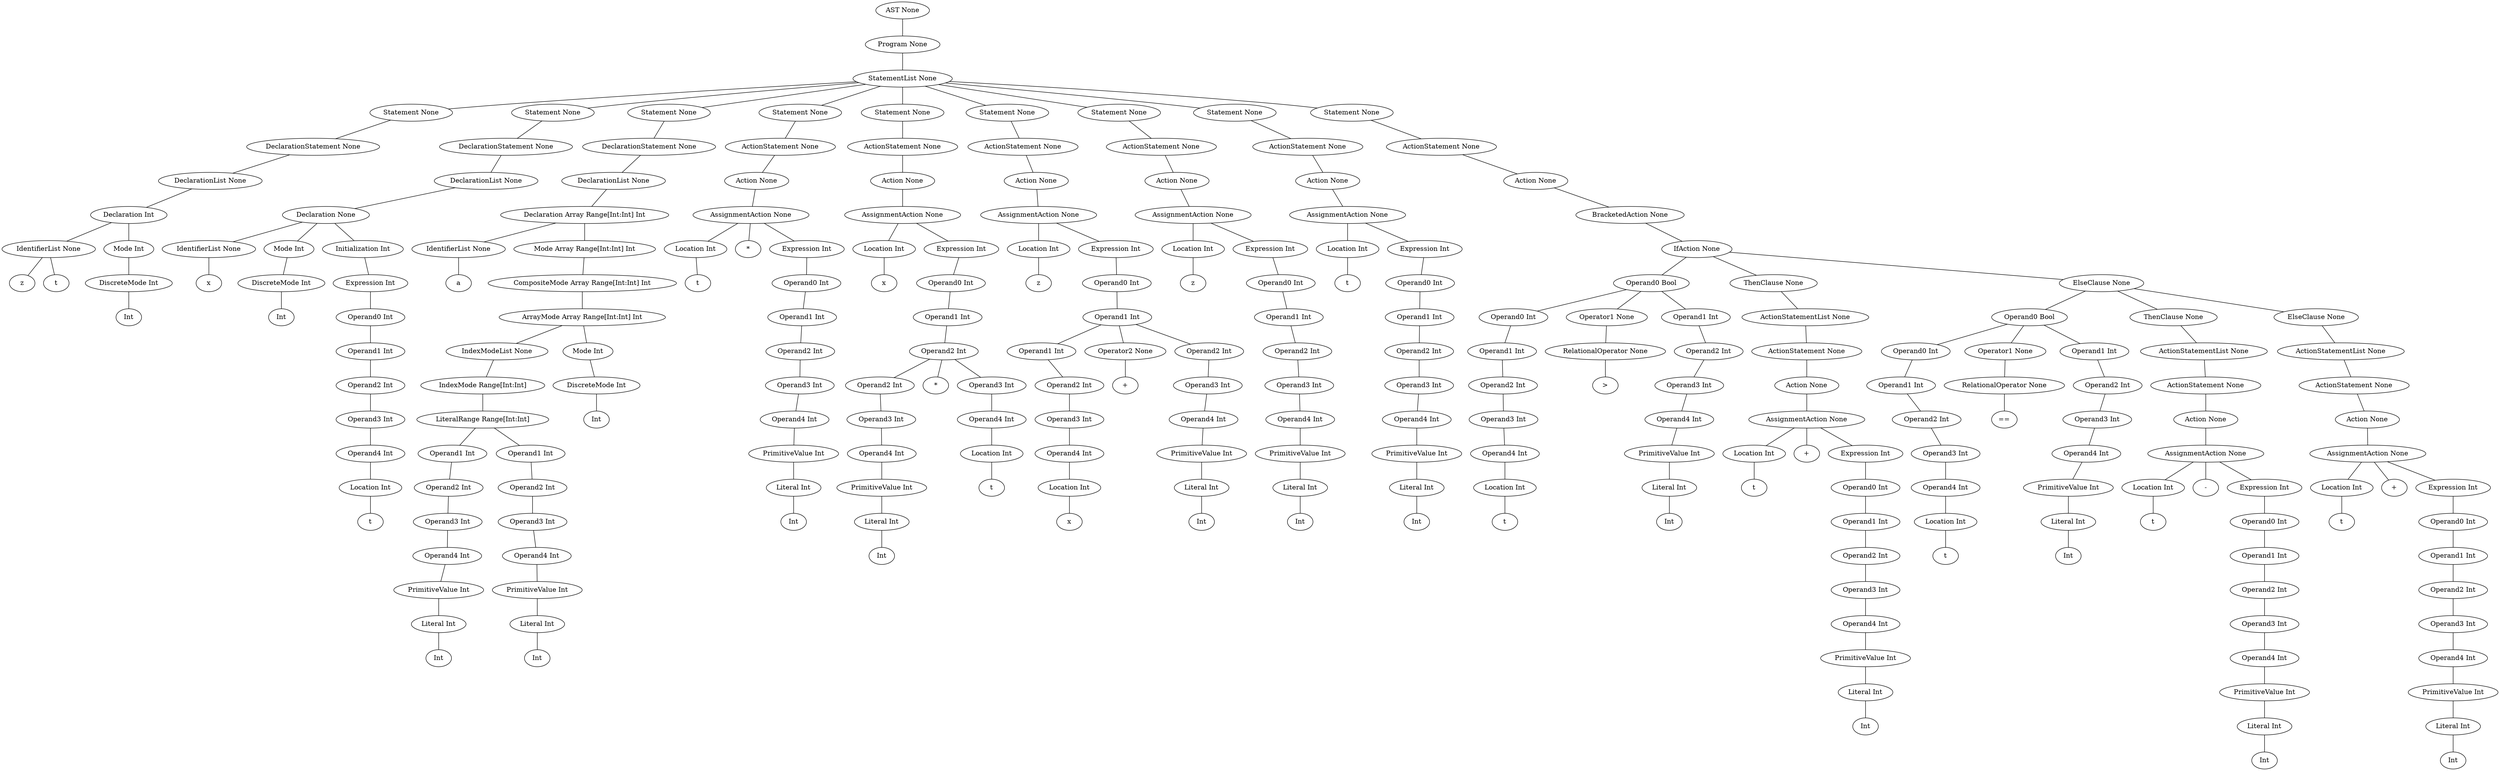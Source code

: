 graph G {
50605304 [label="AST None"];
50605416 [label="AST None"];
50605304 -- 50605416;
50605416 [label="Program None"];
50618208 [label="Program None"];
50605416 -- 50618208;
50618208 [label="StatementList None"];
46065144 [label="StatementList None"];
50618208 -- 46065144;
46065144 [label="Statement None"];
46064808 [label="Statement None"];
46065144 -- 46064808;
46064808 [label="DeclarationStatement None"];
46065424 [label="DeclarationStatement None"];
46064808 -- 46065424;
46065424 [label="DeclarationList None"];
46375712 [label="DeclarationList None"];
46065424 -- 46375712;
46375712 [label="Declaration Int"];
46375600 [label="Declaration Int"];
46375712 -- 46375600;
46375600 [label="IdentifierList None"];
11735591854130600333 [label=z];
46375600 -- 11735591854130600333;
10242168774750438866 [label=t];
46375600 -- 10242168774750438866;
46063800 [label="Declaration Int"];
46375712 -- 46063800;
46063800 [label="Mode Int"];
46064864 [label="Mode Int"];
46063800 -- 46064864;
46064864 [label="DiscreteMode Int"];
9379799993446192554 [label=Int];
46064864 -- 9379799993446192554;
46375936 [label="StatementList None"];
50618208 -- 46375936;
46375936 [label="Statement None"];
46376888 [label="Statement None"];
46375936 -- 46376888;
46376888 [label="DeclarationStatement None"];
46375992 [label="DeclarationStatement None"];
46376888 -- 46375992;
46375992 [label="DeclarationList None"];
46376216 [label="DeclarationList None"];
46375992 -- 46376216;
46376216 [label="Declaration None"];
46375824 [label="Declaration None"];
46376216 -- 46375824;
46375824 [label="IdentifierList None"];
9412875954517767125 [label=x];
46375824 -- 9412875954517767125;
46376048 [label="Declaration None"];
46376216 -- 46376048;
46376048 [label="Mode Int"];
46375656 [label="Mode Int"];
46376048 -- 46375656;
46375656 [label="DiscreteMode Int"];
11428351334567685164 [label=Int];
46375656 -- 11428351334567685164;
46376720 [label="Declaration None"];
46376216 -- 46376720;
46376720 [label="Initialization Int"];
46376664 [label="Initialization Int"];
46376720 -- 46376664;
46376664 [label="Expression Int"];
46376608 [label="Expression Int"];
46376664 -- 46376608;
46376608 [label="Operand0 Int"];
46376552 [label="Operand0 Int"];
46376608 -- 46376552;
46376552 [label="Operand1 Int"];
46376496 [label="Operand1 Int"];
46376552 -- 46376496;
46376496 [label="Operand2 Int"];
46376328 [label="Operand2 Int"];
46376496 -- 46376328;
46376328 [label="Operand3 Int"];
46376384 [label="Operand3 Int"];
46376328 -- 46376384;
46376384 [label="Operand4 Int"];
46376104 [label="Operand4 Int"];
46376384 -- 46376104;
46376104 [label="Location Int"];
9933204655537349220 [label=t];
46376104 -- 9933204655537349220;
46376944 [label="StatementList None"];
50618208 -- 46376944;
46376944 [label="Statement None"];
46377000 [label="Statement None"];
46376944 -- 46377000;
46377000 [label="DeclarationStatement None"];
46065256 [label="DeclarationStatement None"];
46377000 -- 46065256;
46065256 [label="DeclarationList None"];
46378512 [label="DeclarationList None"];
46065256 -- 46378512;
46378512 [label="Declaration Array Range[Int:Int] Int"];
46065312 [label="Declaration Array Range[Int:Int] Int"];
46378512 -- 46065312;
46065312 [label="IdentifierList None"];
11059111017488315456 [label=a];
46065312 -- 11059111017488315456;
46378456 [label="Declaration Array Range[Int:Int] Int"];
46378512 -- 46378456;
46378456 [label="Mode Array Range[Int:Int] Int"];
46377056 [label="Mode Array Range[Int:Int] Int"];
46378456 -- 46377056;
46377056 [label="CompositeMode Array Range[Int:Int] Int"];
46378064 [label="CompositeMode Array Range[Int:Int] Int"];
46377056 -- 46378064;
46378064 [label="ArrayMode Array Range[Int:Int] Int"];
46378120 [label="ArrayMode Array Range[Int:Int] Int"];
46378064 -- 46378120;
46378120 [label="IndexModeList None"];
46377560 [label="IndexModeList None"];
46378120 -- 46377560;
46377560 [label="IndexMode Range[Int:Int]"];
46378008 [label="IndexMode Range[Int:Int]"];
46377560 -- 46378008;
46378008 [label="LiteralRange Range[Int:Int]"];
46377448 [label="LiteralRange Range[Int:Int]"];
46378008 -- 46377448;
46377448 [label="Operand1 Int"];
46377392 [label="Operand1 Int"];
46377448 -- 46377392;
46377392 [label="Operand2 Int"];
46377336 [label="Operand2 Int"];
46377392 -- 46377336;
46377336 [label="Operand3 Int"];
46376440 [label="Operand3 Int"];
46377336 -- 46376440;
46376440 [label="Operand4 Int"];
46377168 [label="Operand4 Int"];
46376440 -- 46377168;
46377168 [label="PrimitiveValue Int"];
46376776 [label="PrimitiveValue Int"];
46377168 -- 46376776;
46376776 [label="Literal Int"];
9324462978964719813 [label=Int];
46376776 -- 9324462978964719813;
46377952 [label="LiteralRange Range[Int:Int]"];
46378008 -- 46377952;
46377952 [label="Operand1 Int"];
46377896 [label="Operand1 Int"];
46377952 -- 46377896;
46377896 [label="Operand2 Int"];
46377840 [label="Operand2 Int"];
46377896 -- 46377840;
46377840 [label="Operand3 Int"];
46377616 [label="Operand3 Int"];
46377840 -- 46377616;
46377616 [label="Operand4 Int"];
46377672 [label="Operand4 Int"];
46377616 -- 46377672;
46377672 [label="PrimitiveValue Int"];
46377504 [label="PrimitiveValue Int"];
46377672 -- 46377504;
46377504 [label="Literal Int"];
12599436474949338828 [label=Int];
46377504 -- 12599436474949338828;
46378232 [label="ArrayMode Array Range[Int:Int] Int"];
46378064 -- 46378232;
46378232 [label="Mode Int"];
46378176 [label="Mode Int"];
46378232 -- 46378176;
46378176 [label="DiscreteMode Int"];
12886809513854657369 [label=Int];
46378176 -- 12886809513854657369;
46378680 [label="StatementList None"];
50618208 -- 46378680;
46378680 [label="Statement None"];
46377728 [label="Statement None"];
46378680 -- 46377728;
46377728 [label="ActionStatement None"];
46377280 [label="ActionStatement None"];
46377728 -- 46377280;
46377280 [label="Action None"];
50602056 [label="Action None"];
46377280 -- 50602056;
50602056 [label="AssignmentAction None"];
46375880 [label="AssignmentAction None"];
50602056 -- 46375880;
46375880 [label="Location Int"];
9261915887234240655 [label=t];
46375880 -- 9261915887234240655;
9455461462936282651 [label="*"];
50602056 -- 9455461462936282651;
46378960 [label="AssignmentAction None"];
50602056 -- 46378960;
46378960 [label="Expression Int"];
46378904 [label="Expression Int"];
46378960 -- 46378904;
46378904 [label="Operand0 Int"];
46378848 [label="Operand0 Int"];
46378904 -- 46378848;
46378848 [label="Operand1 Int"];
46378792 [label="Operand1 Int"];
46378848 -- 46378792;
46378792 [label="Operand2 Int"];
46378736 [label="Operand2 Int"];
46378792 -- 46378736;
46378736 [label="Operand3 Int"];
46376272 [label="Operand3 Int"];
46378736 -- 46376272;
46376272 [label="Operand4 Int"];
46378568 [label="Operand4 Int"];
46376272 -- 46378568;
46378568 [label="PrimitiveValue Int"];
46378400 [label="PrimitiveValue Int"];
46378568 -- 46378400;
46378400 [label="Literal Int"];
9421427050556460067 [label=Int];
46378400 -- 9421427050556460067;
50603176 [label="StatementList None"];
50618208 -- 50603176;
50603176 [label="Statement None"];
50603120 [label="Statement None"];
50603176 -- 50603120;
50603120 [label="ActionStatement None"];
50602280 [label="ActionStatement None"];
50603120 -- 50602280;
50602280 [label="Action None"];
50602448 [label="Action None"];
50602280 -- 50602448;
50602448 [label="AssignmentAction None"];
46376832 [label="AssignmentAction None"];
50602448 -- 46376832;
46376832 [label="Location Int"];
12986220356858314230 [label=x];
46376832 -- 12986220356858314230;
50603064 [label="AssignmentAction None"];
50602448 -- 50603064;
50603064 [label="Expression Int"];
50603008 [label="Expression Int"];
50603064 -- 50603008;
50603008 [label="Operand0 Int"];
50602672 [label="Operand0 Int"];
50603008 -- 50602672;
50602672 [label="Operand1 Int"];
50602896 [label="Operand1 Int"];
50602672 -- 50602896;
50602896 [label="Operand2 Int"];
50602560 [label="Operand2 Int"];
50602896 -- 50602560;
50602560 [label="Operand2 Int"];
50602504 [label="Operand2 Int"];
50602560 -- 50602504;
50602504 [label="Operand3 Int"];
46377112 [label="Operand3 Int"];
50602504 -- 46377112;
46377112 [label="Operand4 Int"];
50602168 [label="Operand4 Int"];
46377112 -- 50602168;
50602168 [label="PrimitiveValue Int"];
50602112 [label="PrimitiveValue Int"];
50602168 -- 50602112;
50602112 [label="Literal Int"];
13712201521838911948 [label=Int];
50602112 -- 13712201521838911948;
13745355715984006091 [label="*"];
50602896 -- 13745355715984006091;
50602728 [label="Operand2 Int"];
50602896 -- 50602728;
50602728 [label="Operand3 Int"];
50602784 [label="Operand3 Int"];
50602728 -- 50602784;
50602784 [label="Operand4 Int"];
50602616 [label="Operand4 Int"];
50602784 -- 50602616;
50602616 [label="Location Int"];
10424135975735923552 [label=t];
50602616 -- 10424135975735923552;
50604296 [label="StatementList None"];
50618208 -- 50604296;
50604296 [label="Statement None"];
50604128 [label="Statement None"];
50604296 -- 50604128;
50604128 [label="ActionStatement None"];
50603288 [label="ActionStatement None"];
50604128 -- 50603288;
50603288 [label="Action None"];
50604240 [label="Action None"];
50603288 -- 50604240;
50604240 [label="AssignmentAction None"];
46378288 [label="AssignmentAction None"];
50604240 -- 46378288;
46378288 [label="Location Int"];
9630612582737665741 [label=z];
46378288 -- 9630612582737665741;
50604184 [label="AssignmentAction None"];
50604240 -- 50604184;
50604184 [label="Expression Int"];
50603624 [label="Expression Int"];
50604184 -- 50603624;
50603624 [label="Operand0 Int"];
50604072 [label="Operand0 Int"];
50603624 -- 50604072;
50604072 [label="Operand1 Int"];
50603512 [label="Operand1 Int"];
50604072 -- 50603512;
50603512 [label="Operand1 Int"];
50603456 [label="Operand1 Int"];
50603512 -- 50603456;
50603456 [label="Operand2 Int"];
50602224 [label="Operand2 Int"];
50603456 -- 50602224;
50602224 [label="Operand3 Int"];
50602952 [label="Operand3 Int"];
50602224 -- 50602952;
50602952 [label="Operand4 Int"];
50603232 [label="Operand4 Int"];
50602952 -- 50603232;
50603232 [label="Location Int"];
11881186396700041150 [label=x];
50603232 -- 11881186396700041150;
50603568 [label="Operand1 Int"];
50604072 -- 50603568;
50603568 [label="Operator2 None"];
12840559203840091682 [label="+"];
50603568 -- 12840559203840091682;
50604016 [label="Operand1 Int"];
50604072 -- 50604016;
50604016 [label="Operand2 Int"];
50603960 [label="Operand2 Int"];
50604016 -- 50603960;
50603960 [label="Operand3 Int"];
50603848 [label="Operand3 Int"];
50603960 -- 50603848;
50603848 [label="Operand4 Int"];
50603736 [label="Operand4 Int"];
50603848 -- 50603736;
50603736 [label="PrimitiveValue Int"];
50603400 [label="PrimitiveValue Int"];
50603736 -- 50603400;
50603400 [label="Literal Int"];
13826299848187515333 [label=Int];
50603400 -- 13826299848187515333;
50605080 [label="StatementList None"];
50618208 -- 50605080;
50605080 [label="Statement None"];
50605024 [label="Statement None"];
50605080 -- 50605024;
50605024 [label="ActionStatement None"];
50604408 [label="ActionStatement None"];
50605024 -- 50604408;
50604408 [label="Action None"];
50604912 [label="Action None"];
50604408 -- 50604912;
50604912 [label="AssignmentAction None"];
50602840 [label="AssignmentAction None"];
50604912 -- 50602840;
50602840 [label="Location Int"];
12504822427187087949 [label=z];
50602840 -- 12504822427187087949;
50604856 [label="AssignmentAction None"];
50604912 -- 50604856;
50604856 [label="Expression Int"];
50604800 [label="Expression Int"];
50604856 -- 50604800;
50604800 [label="Operand0 Int"];
50604744 [label="Operand0 Int"];
50604800 -- 50604744;
50604744 [label="Operand1 Int"];
50604688 [label="Operand1 Int"];
50604744 -- 50604688;
50604688 [label="Operand2 Int"];
50604632 [label="Operand2 Int"];
50604688 -- 50604632;
50604632 [label="Operand3 Int"];
50602336 [label="Operand3 Int"];
50604632 -- 50602336;
50602336 [label="Operand4 Int"];
50603680 [label="Operand4 Int"];
50602336 -- 50603680;
50603680 [label="PrimitiveValue Int"];
50604352 [label="PrimitiveValue Int"];
50603680 -- 50604352;
50604352 [label="Literal Int"];
10180543864668680121 [label=Int];
50604352 -- 10180543864668680121;
50605920 [label="StatementList None"];
50618208 -- 50605920;
50605920 [label="Statement None"];
50605864 [label="Statement None"];
50605920 -- 50605864;
50605864 [label="ActionStatement None"];
50605248 [label="ActionStatement None"];
50605864 -- 50605248;
50605248 [label="Action None"];
50605752 [label="Action None"];
50605248 -- 50605752;
50605752 [label="AssignmentAction None"];
50603904 [label="AssignmentAction None"];
50605752 -- 50603904;
50603904 [label="Location Int"];
13514504938958104476 [label=t];
50603904 -- 13514504938958104476;
50605696 [label="AssignmentAction None"];
50605752 -- 50605696;
50605696 [label="Expression Int"];
50605640 [label="Expression Int"];
50605696 -- 50605640;
50605640 [label="Operand0 Int"];
50605584 [label="Operand0 Int"];
50605640 -- 50605584;
50605584 [label="Operand1 Int"];
50605528 [label="Operand1 Int"];
50605584 -- 50605528;
50605528 [label="Operand2 Int"];
50605472 [label="Operand2 Int"];
50605528 -- 50605472;
50605472 [label="Operand3 Int"];
50603344 [label="Operand3 Int"];
50605472 -- 50603344;
50603344 [label="Operand4 Int"];
50604968 [label="Operand4 Int"];
50603344 -- 50604968;
50604968 [label="PrimitiveValue Int"];
50605136 [label="PrimitiveValue Int"];
50604968 -- 50605136;
50605136 [label="Literal Int"];
11429616645650357698 [label=Int];
50605136 -- 11429616645650357698;
50605808 [label="StatementList None"];
50618208 -- 50605808;
50605808 [label="Statement None"];
50615240 [label="Statement None"];
50605808 -- 50615240;
50615240 [label="ActionStatement None"];
50617256 [label="ActionStatement None"];
50615240 -- 50617256;
50617256 [label="Action None"];
50605976 [label="Action None"];
50617256 -- 50605976;
50605976 [label="BracketedAction None"];
50616024 [label="BracketedAction None"];
50605976 -- 50616024;
50616024 [label="IfAction None"];
50615184 [label="IfAction None"];
50616024 -- 50615184;
50615184 [label="Operand0 Bool"];
50614400 [label="Operand0 Bool"];
50615184 -- 50614400;
50614400 [label="Operand0 Int"];
50606032 [label="Operand0 Int"];
50614400 -- 50606032;
50606032 [label="Operand1 Int"];
50604464 [label="Operand1 Int"];
50606032 -- 50604464;
50604464 [label="Operand2 Int"];
50614344 [label="Operand2 Int"];
50604464 -- 50614344;
50614344 [label="Operand3 Int"];
50605192 [label="Operand3 Int"];
50614344 -- 50605192;
50605192 [label="Operand4 Int"];
50604576 [label="Operand4 Int"];
50605192 -- 50604576;
50604576 [label="Location Int"];
10114736979875369912 [label=t];
50604576 -- 10114736979875369912;
50614456 [label="Operand0 Bool"];
50615184 -- 50614456;
50614456 [label="Operator1 None"];
50614512 [label="Operator1 None"];
50614456 -- 50614512;
50614512 [label="RelationalOperator None"];
10518297073447956544 [label=">"];
50614512 -- 10518297073447956544;
50615128 [label="Operand0 Bool"];
50615184 -- 50615128;
50615128 [label="Operand1 Int"];
50615072 [label="Operand1 Int"];
50615128 -- 50615072;
50615072 [label="Operand2 Int"];
50615016 [label="Operand2 Int"];
50615072 -- 50615016;
50615016 [label="Operand3 Int"];
50614848 [label="Operand3 Int"];
50615016 -- 50614848;
50614848 [label="Operand4 Int"];
50614680 [label="Operand4 Int"];
50614848 -- 50614680;
50614680 [label="PrimitiveValue Int"];
50614624 [label="PrimitiveValue Int"];
50614680 -- 50614624;
50614624 [label="Literal Int"];
13402416471449762481 [label=Int];
50614624 -- 13402416471449762481;
50616248 [label="IfAction None"];
50616024 -- 50616248;
50616248 [label="ThenClause None"];
50616136 [label="ThenClause None"];
50616248 -- 50616136;
50616136 [label="ActionStatementList None"];
50616080 [label="ActionStatementList None"];
50616136 -- 50616080;
50616080 [label="ActionStatement None"];
50615352 [label="ActionStatement None"];
50616080 -- 50615352;
50615352 [label="Action None"];
50615968 [label="Action None"];
50615352 -- 50615968;
50615968 [label="AssignmentAction None"];
50614568 [label="AssignmentAction None"];
50615968 -- 50614568;
50614568 [label="Location Int"];
10661830180172231218 [label=t];
50614568 -- 10661830180172231218;
12264074597651877623 [label="+"];
50615968 -- 12264074597651877623;
50615912 [label="AssignmentAction None"];
50615968 -- 50615912;
50615912 [label="Expression Int"];
50615856 [label="Expression Int"];
50615912 -- 50615856;
50615856 [label="Operand0 Int"];
50615800 [label="Operand0 Int"];
50615856 -- 50615800;
50615800 [label="Operand1 Int"];
50615744 [label="Operand1 Int"];
50615800 -- 50615744;
50615744 [label="Operand2 Int"];
50615688 [label="Operand2 Int"];
50615744 -- 50615688;
50615688 [label="Operand3 Int"];
50614792 [label="Operand3 Int"];
50615688 -- 50614792;
50614792 [label="Operand4 Int"];
50615520 [label="Operand4 Int"];
50614792 -- 50615520;
50615520 [label="PrimitiveValue Int"];
50615464 [label="PrimitiveValue Int"];
50615520 -- 50615464;
50615464 [label="Literal Int"];
12790113240049547904 [label=Int];
50615464 -- 12790113240049547904;
50618040 [label="IfAction None"];
50616024 -- 50618040;
50618040 [label="ElseClause None"];
50617200 [label="ElseClause None"];
50618040 -- 50617200;
50617200 [label="Operand0 Bool"];
50616584 [label="Operand0 Bool"];
50617200 -- 50616584;
50616584 [label="Operand0 Int"];
50616192 [label="Operand0 Int"];
50616584 -- 50616192;
50616192 [label="Operand1 Int"];
50614960 [label="Operand1 Int"];
50616192 -- 50614960;
50614960 [label="Operand2 Int"];
50616360 [label="Operand2 Int"];
50614960 -- 50616360;
50616360 [label="Operand3 Int"];
50616416 [label="Operand3 Int"];
50616360 -- 50616416;
50616416 [label="Operand4 Int"];
50614904 [label="Operand4 Int"];
50616416 -- 50614904;
50614904 [label="Location Int"];
9430898462537601752 [label=t];
50614904 -- 9430898462537601752;
50616472 [label="Operand0 Bool"];
50617200 -- 50616472;
50616472 [label="Operator1 None"];
50616640 [label="Operator1 None"];
50616472 -- 50616640;
50616640 [label="RelationalOperator None"];
10815459378869421236 [label="=="];
50616640 -- 10815459378869421236;
50617144 [label="Operand0 Bool"];
50617200 -- 50617144;
50617144 [label="Operand1 Int"];
50617088 [label="Operand1 Int"];
50617144 -- 50617088;
50617088 [label="Operand2 Int"];
50617032 [label="Operand2 Int"];
50617088 -- 50617032;
50617032 [label="Operand3 Int"];
50616864 [label="Operand3 Int"];
50617032 -- 50616864;
50616864 [label="Operand4 Int"];
50616304 [label="Operand4 Int"];
50616864 -- 50616304;
50616304 [label="PrimitiveValue Int"];
50615408 [label="PrimitiveValue Int"];
50616304 -- 50615408;
50615408 [label="Literal Int"];
13539471308084190153 [label=Int];
50615408 -- 13539471308084190153;
50617424 [label="ElseClause None"];
50618040 -- 50617424;
50617424 [label="ThenClause None"];
50618152 [label="ThenClause None"];
50617424 -- 50618152;
50618152 [label="ActionStatementList None"];
50618096 [label="ActionStatementList None"];
50618152 -- 50618096;
50618096 [label="ActionStatement None"];
50617368 [label="ActionStatement None"];
50618096 -- 50617368;
50617368 [label="Action None"];
50617984 [label="Action None"];
50617368 -- 50617984;
50617984 [label="AssignmentAction None"];
50616696 [label="AssignmentAction None"];
50617984 -- 50616696;
50616696 [label="Location Int"];
10589594198465670231 [label=t];
50616696 -- 10589594198465670231;
12947666607768091791 [label="-"];
50617984 -- 12947666607768091791;
50617928 [label="AssignmentAction None"];
50617984 -- 50617928;
50617928 [label="Expression Int"];
50617872 [label="Expression Int"];
50617928 -- 50617872;
50617872 [label="Operand0 Int"];
50617816 [label="Operand0 Int"];
50617872 -- 50617816;
50617816 [label="Operand1 Int"];
50617760 [label="Operand1 Int"];
50617816 -- 50617760;
50617760 [label="Operand2 Int"];
50617704 [label="Operand2 Int"];
50617760 -- 50617704;
50617704 [label="Operand3 Int"];
50616808 [label="Operand3 Int"];
50617704 -- 50616808;
50616808 [label="Operand4 Int"];
50617536 [label="Operand4 Int"];
50616808 -- 50617536;
50617536 [label="PrimitiveValue Int"];
50617480 [label="PrimitiveValue Int"];
50617536 -- 50617480;
50617480 [label="Literal Int"];
11266386514330278744 [label=Int];
50617480 -- 11266386514330278744;
50618320 [label="ElseClause None"];
50618040 -- 50618320;
50618320 [label="ElseClause None"];
50631400 [label="ElseClause None"];
50618320 -- 50631400;
50631400 [label="ActionStatementList None"];
50631344 [label="ActionStatementList None"];
50631400 -- 50631344;
50631344 [label="ActionStatement None"];
50618264 [label="ActionStatement None"];
50631344 -- 50618264;
50618264 [label="Action None"];
50631232 [label="Action None"];
50618264 -- 50631232;
50631232 [label="AssignmentAction None"];
50616920 [label="AssignmentAction None"];
50631232 -- 50616920;
50616920 [label="Location Int"];
10871131522038398586 [label=t];
50616920 -- 10871131522038398586;
13798249116077943841 [label="+"];
50631232 -- 13798249116077943841;
50631176 [label="AssignmentAction None"];
50631232 -- 50631176;
50631176 [label="Expression Int"];
50631120 [label="Expression Int"];
50631176 -- 50631120;
50631120 [label="Operand0 Int"];
50631064 [label="Operand0 Int"];
50631120 -- 50631064;
50631064 [label="Operand1 Int"];
50631008 [label="Operand1 Int"];
50631064 -- 50631008;
50631008 [label="Operand2 Int"];
50630952 [label="Operand2 Int"];
50631008 -- 50630952;
50630952 [label="Operand3 Int"];
50616976 [label="Operand3 Int"];
50630952 -- 50616976;
50616976 [label="Operand4 Int"];
50630784 [label="Operand4 Int"];
50616976 -- 50630784;
50630784 [label="PrimitiveValue Int"];
50630728 [label="PrimitiveValue Int"];
50630784 -- 50630728;
50630728 [label="Literal Int"];
11294328004095061987 [label=Int];
50630728 -- 11294328004095061987;
}
